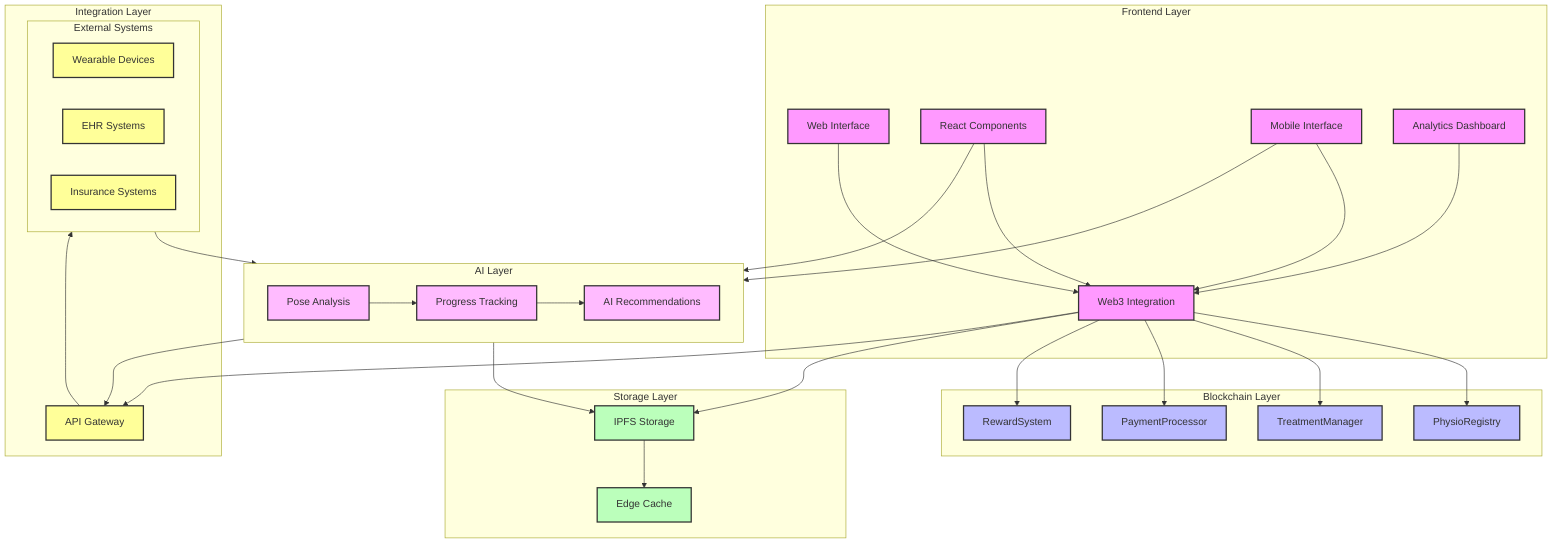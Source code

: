 graph TB
    subgraph Frontend["Frontend Layer"]
        UI[Web Interface]
        W3[Web3 Integration]
        Components[React Components]
        Mobile[Mobile Interface]
        Analytics[Analytics Dashboard]
    end

    subgraph Blockchain["Blockchain Layer"]
        SC1[PhysioRegistry]
        SC2[TreatmentManager]
        SC3[PaymentProcessor]
        SC4[RewardSystem]
    end

    subgraph AI["AI Layer"]
        PoseAnalysis[Pose Analysis]
        ProgressTracker[Progress Tracking]
        Recommendations[AI Recommendations]
    end

    subgraph Storage["Storage Layer"]
        IPFS[IPFS Storage]
        Cache[Edge Cache]
    end

    subgraph Integration["Integration Layer"]
        API[API Gateway]
        subgraph External["External Systems"]
            Wearables[Wearable Devices]
            EHR[EHR Systems]
            Insurance[Insurance Systems]
        end
    end

    UI --> W3
    Mobile --> W3
    Components --> W3
    Analytics --> W3
    W3 --> SC1
    W3 --> SC2
    W3 --> SC3
    W3 --> SC4
    
    Components --> AI
    Mobile --> AI
    PoseAnalysis --> ProgressTracker
    ProgressTracker --> Recommendations
    
    W3 --> IPFS
    AI --> IPFS
    IPFS --> Cache
    
    API --> External
    External --> AI
    AI --> API
    W3 --> API

    classDef frontend fill:#f9f,stroke:#333,stroke-width:2px
    classDef blockchain fill:#bbf,stroke:#333,stroke-width:2px
    classDef ai fill:#fbf,stroke:#333,stroke-width:2px
    classDef storage fill:#bfb,stroke:#333,stroke-width:2px
    classDef integration fill:#ff9,stroke:#333,stroke-width:2px
    
    class UI,W3,Components,Mobile,Analytics frontend
    class SC1,SC2,SC3,SC4 blockchain
    class PoseAnalysis,ProgressTracker,Recommendations ai
    class IPFS,Cache storage
    class API,Wearables,EHR,Insurance integration